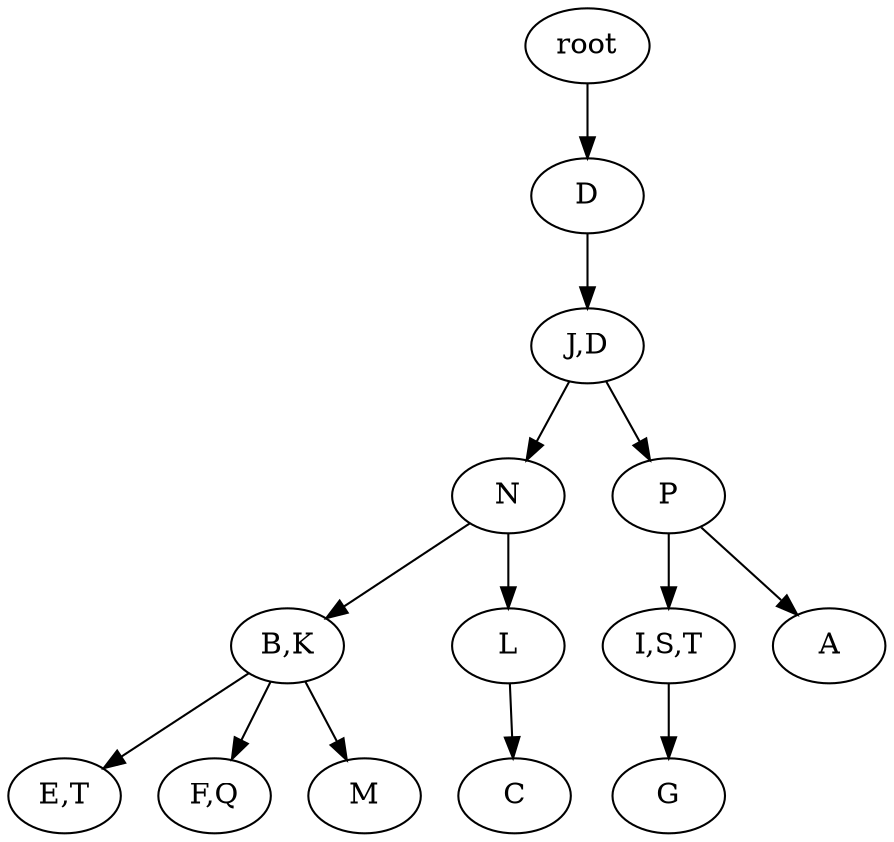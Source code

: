 strict digraph G {
	graph [name=G];
	0	 [label=root];
	1	 [label=D];
	0 -> 1;
	2	 [label="J,D"];
	1 -> 2;
	3	 [label=N];
	2 -> 3;
	4	 [label=P];
	2 -> 4;
	5	 [label="B,K"];
	3 -> 5;
	6	 [label=L];
	3 -> 6;
	7	 [label="I,S,T"];
	4 -> 7;
	9	 [label=A];
	4 -> 9;
	10	 [label="E,T"];
	5 -> 10;
	11	 [label="F,Q"];
	5 -> 11;
	12	 [label=M];
	5 -> 12;
	13	 [label=C];
	6 -> 13;
	14	 [label=G];
	7 -> 14;
}
